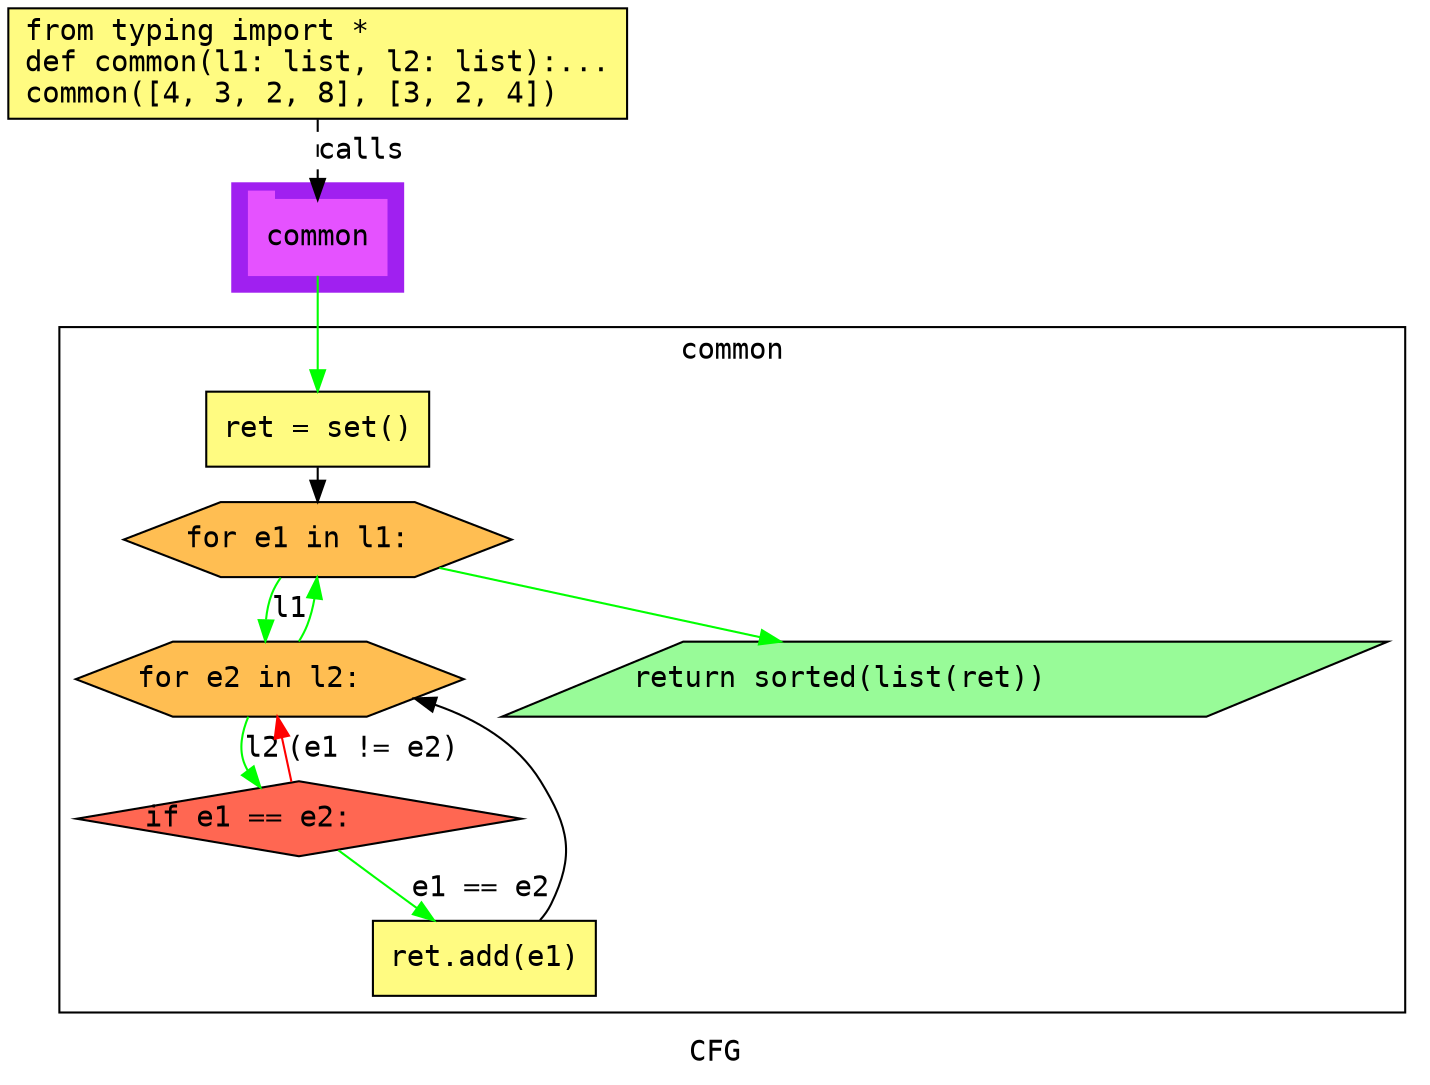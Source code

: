 digraph cluster808CFG {
	graph [bb="0,0,662.5,513",
		compound=True,
		fontname="DejaVu Sans Mono",
		label=CFG,
		lheight=0.21,
		lp="331.25,11.5",
		lwidth=0.35,
		pack=False,
		rankdir=TB,
		ranksep=0.02
	];
	node [fontname="DejaVu Sans Mono",
		label="\N"
	];
	edge [fontname="DejaVu Sans Mono"];
	subgraph cluster_1 {
		graph [bb="107.5,377,189.5,429",
			color=purple,
			compound=true,
			fontname="DejaVu Sans Mono",
			label="",
			rankdir=TB,
			ranksep=0.02,
			shape=tab,
			style=filled
		];
		node [fontname="DejaVu Sans Mono"];
		edge [fontname="DejaVu Sans Mono"];
		15	[color="#E552FF",
			height=0.5,
			label=common,
			linenum="[12]",
			pos="148.5,403",
			shape=tab,
			style=filled,
			width=0.91667];
	}
	subgraph cluster4common {
		graph [bb="24.5,31,654.5,360",
			compound=True,
			fontname="DejaVu Sans Mono",
			label=common,
			lheight=0.21,
			lp="339.5,348.5",
			lwidth=0.69,
			pack=False,
			rankdir=TB,
			ranksep=0.02
		];
		node [fontname="DejaVu Sans Mono"];
		edge [fontname="DejaVu Sans Mono"];
		subgraph cluster_3 {
			graph [color=purple,
				compound=true,
				fontname="DejaVu Sans Mono",
				label="",
				rankdir=TB,
				ranksep=0.02,
				shape=tab,
				style=filled
			];
			node [fontname="DejaVu Sans Mono"];
			edge [fontname="DejaVu Sans Mono"];
		}
		subgraph cluster_10 {
			graph [color=purple,
				compound=true,
				fontname="DejaVu Sans Mono",
				label="",
				rankdir=TB,
				ranksep=0.02,
				shape=tab,
				style=filled
			];
			node [fontname="DejaVu Sans Mono"];
			edge [fontname="DejaVu Sans Mono"];
		}
		3	[fillcolor="#FFFB81",
			height=0.5,
			label="ret = set()\l",
			linenum="[5]",
			pos="148.5,311",
			shape=rectangle,
			style="filled,solid",
			width=1.4861];
		5	[fillcolor="#FFBE52",
			height=0.5,
			label="for e1 in l1:\l",
			linenum="[6]",
			pos="148.5,258",
			shape=hexagon,
			style="filled,solid",
			width=2.585];
		3 -> 5	[color=black,
			pos="e,148.5,276.25 148.5,292.73 148.5,290.66 148.5,288.5 148.5,286.32"];
		6	[fillcolor="#FFBE52",
			height=0.5,
			label="for e2 in l2:\l",
			linenum="[7]",
			pos="125.5,191",
			shape=hexagon,
			style="filled,solid",
			width=2.585];
		5 -> 6	[color=green,
			label=l1,
			lp="131,224.5",
			pos="e,120.76,209.31 127.23,239.78 125.33,237.37 123.68,234.77 122.5,232 120.86,228.15 120.15,223.89 120.04,219.64"];
		7	[fillcolor="#98fb98",
			height=0.5,
			label="return sorted(list(ret))\l",
			linenum="[10]",
			pos="441.5,191",
			shape=parallelogram,
			style="filled,solid",
			width=5.6912];
		5 -> 7	[color=green,
			pos="e,364.67,209.04 206.04,244.24 248.45,234.83 306.86,221.87 354.9,211.21"];
		6 -> 5	[color=green,
			pos="e,148.22,239.8 139.46,209.11 141.03,211.65 142.44,214.31 143.5,217 145.08,221.03 146.19,225.45 146.97,229.83"];
		8	[fillcolor="#FF6752",
			height=0.5,
			label="if e1 == e2:\l",
			linenum="[8]",
			pos="139.5,124",
			shape=diamond,
			style="filled,solid",
			width=2.9617];
		6 -> 8	[color=green,
			label=l2,
			lp="118,157.5",
			pos="e,118.19,138.61 112.2,172.69 108.39,165.58 106.07,157.32 109.5,150 110.07,148.79 110.72,147.62 111.45,146.49"];
		8 -> 6	[color=red,
			label="(e1 != e2)",
			lp="175,157.5",
			pos="e,129.18,172.92 135.89,141.74 134.49,148.25 132.85,155.86 131.29,163.1"];
		10	[fillcolor="#FFFB81",
			height=0.5,
			label="ret.add(e1)\l",
			linenum="[9]",
			pos="228.5,57",
			shape=rectangle,
			style="filled,solid",
			width=1.4861];
		8 -> 10	[color=green,
			label="e1 == e2",
			lp="227,90.5",
			pos="e,204.36,75.159 158.43,108.85 168.77,101.16 181.8,91.51 193.5,83 194.38,82.363 195.26,81.718 196.16,81.068"];
		10 -> 6	[color=black,
			pos="e,195.05,181.78 255.19,75.302 257.3,77.644 259.14,80.212 260.5,83 272.04,106.65 269.28,119.58 255.5,142 244.24,160.31 225,171.69 \
204.73,178.74"];
	}
	1	[fillcolor="#FFFB81",
		height=0.73611,
		label="from typing import *\ldef common(l1: list, l2: list):...\lcommon([4, 3, 2, 8], [3, 2, 4])\l",
		linenum="[1]",
		pos="148.5,486.5",
		shape=rectangle,
		style="filled,solid",
		width=4.125];
	1 -> 15	[label=calls,
		lp="169.5,444.5",
		pos="e,148.5,421.13 148.5,459.71 148.5,450.66 148.5,440.47 148.5,431.3",
		style=dashed];
	15 -> 3	[color=green,
		pos="e,148.5,329.3 148.5,384.65 148.5,371.82 148.5,354.11 148.5,339.38"];
}
